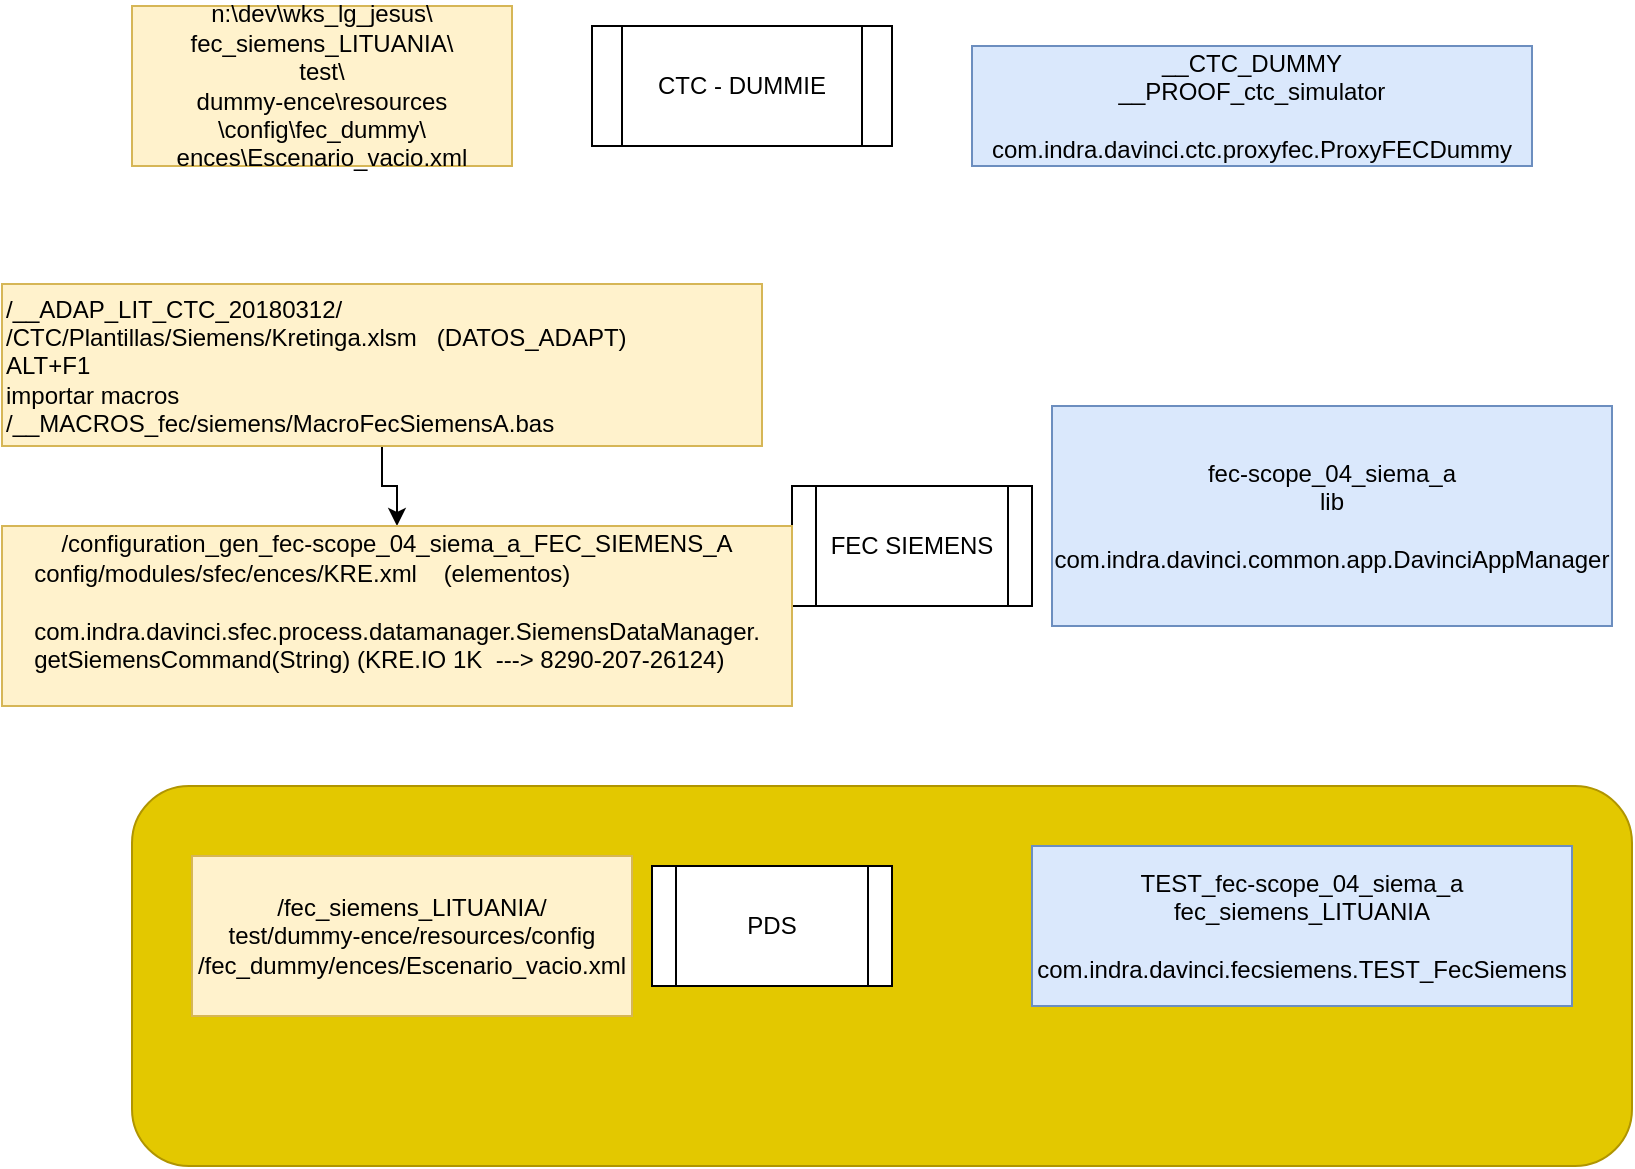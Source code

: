 <mxfile version="15.2.7" type="github">
  <diagram id="R2lEEEUBdFMjLlhIrx00" name="Page-1">
    <mxGraphModel dx="1632" dy="746" grid="1" gridSize="10" guides="1" tooltips="1" connect="1" arrows="1" fold="1" page="1" pageScale="1" pageWidth="850" pageHeight="1100" math="0" shadow="0" extFonts="Permanent Marker^https://fonts.googleapis.com/css?family=Permanent+Marker">
      <root>
        <mxCell id="0" />
        <mxCell id="1" parent="0" />
        <mxCell id="QB4yElVCB4v4jR-u9dC9-13" value="" style="rounded=1;whiteSpace=wrap;html=1;fillColor=#e3c800;strokeColor=#B09500;fontColor=#000000;" parent="1" vertex="1">
          <mxGeometry x="50" y="490" width="750" height="190" as="geometry" />
        </mxCell>
        <mxCell id="QB4yElVCB4v4jR-u9dC9-5" value="FEC SIEMENS" style="shape=process;whiteSpace=wrap;html=1;backgroundOutline=1;" parent="1" vertex="1">
          <mxGeometry x="380" y="340" width="120" height="60" as="geometry" />
        </mxCell>
        <mxCell id="QB4yElVCB4v4jR-u9dC9-6" value="CTC - DUMMIE" style="shape=process;whiteSpace=wrap;html=1;backgroundOutline=1;" parent="1" vertex="1">
          <mxGeometry x="280" y="110" width="150" height="60" as="geometry" />
        </mxCell>
        <mxCell id="QB4yElVCB4v4jR-u9dC9-7" value="PDS" style="shape=process;whiteSpace=wrap;html=1;backgroundOutline=1;" parent="1" vertex="1">
          <mxGeometry x="310" y="530" width="120" height="60" as="geometry" />
        </mxCell>
        <mxCell id="QB4yElVCB4v4jR-u9dC9-8" value="TEST_fec-scope_04_siema_a&lt;br&gt;fec_siemens_LITUANIA&lt;br&gt;&lt;br&gt;com.indra.davinci.fecsiemens.TEST_FecSiemens&lt;br&gt;" style="text;html=1;strokeColor=#6c8ebf;fillColor=#dae8fc;align=center;verticalAlign=middle;whiteSpace=wrap;rounded=0;" parent="1" vertex="1">
          <mxGeometry x="500" y="520" width="270" height="80" as="geometry" />
        </mxCell>
        <mxCell id="QB4yElVCB4v4jR-u9dC9-9" value="fec-scope_04_siema_a&lt;br&gt;lib&lt;br&gt;&lt;br&gt;com.indra.davinci.common.app.DavinciAppManager" style="text;html=1;strokeColor=#6c8ebf;fillColor=#dae8fc;align=center;verticalAlign=middle;whiteSpace=wrap;rounded=0;" parent="1" vertex="1">
          <mxGeometry x="510" y="300" width="280" height="110" as="geometry" />
        </mxCell>
        <mxCell id="QB4yElVCB4v4jR-u9dC9-10" value="__CTC_DUMMY&lt;br&gt;__PROOF_ctc_simulator&lt;br&gt;&lt;br&gt;com.indra.davinci.ctc.proxyfec.ProxyFECDummy" style="text;html=1;strokeColor=#6c8ebf;fillColor=#dae8fc;align=center;verticalAlign=middle;whiteSpace=wrap;rounded=0;" parent="1" vertex="1">
          <mxGeometry x="470" y="120" width="280" height="60" as="geometry" />
        </mxCell>
        <mxCell id="QB4yElVCB4v4jR-u9dC9-11" value="/fec_siemens_LITUANIA/&lt;br&gt;test/dummy-ence/resources/config&lt;br&gt;/fec_dummy/ences/Escenario_vacio.xml" style="text;html=1;strokeColor=#d6b656;fillColor=#fff2cc;align=center;verticalAlign=middle;whiteSpace=wrap;rounded=0;" parent="1" vertex="1">
          <mxGeometry x="80" y="525" width="220" height="80" as="geometry" />
        </mxCell>
        <mxCell id="QDFLQy48Gwb5qH2AuqSx-1" value="n:\dev\wks_lg_jesus\&lt;br&gt;fec_siemens_LITUANIA\&lt;br&gt;test\&lt;br&gt;dummy-ence\resources&lt;br&gt;\config\fec_dummy\&lt;br&gt;ences\Escenario_vacio.xml" style="text;html=1;strokeColor=#d6b656;fillColor=#fff2cc;align=center;verticalAlign=middle;whiteSpace=wrap;rounded=0;" parent="1" vertex="1">
          <mxGeometry x="50" y="100" width="190" height="80" as="geometry" />
        </mxCell>
        <mxCell id="sruSKKzcnbRnCq-W4u0y-1" style="edgeStyle=orthogonalEdgeStyle;rounded=0;orthogonalLoop=1;jettySize=auto;html=1;exitX=0.5;exitY=1;exitDx=0;exitDy=0;entryX=0.5;entryY=0;entryDx=0;entryDy=0;" parent="1" source="QDFLQy48Gwb5qH2AuqSx-2" target="pC3ntmLX9uvUexjrenxn-2" edge="1">
          <mxGeometry relative="1" as="geometry" />
        </mxCell>
        <mxCell id="QDFLQy48Gwb5qH2AuqSx-2" value="/__ADAP_LIT_CTC_20180312/&lt;br&gt;/CTC/Plantillas/Siemens/Kretinga.xlsm&amp;nbsp; &amp;nbsp;(DATOS_ADAPT)&lt;br&gt;ALT+F1&lt;br&gt;importar macros&lt;br&gt;/__MACROS_fec/siemens/MacroFecSiemensA.bas&lt;br&gt;" style="text;html=1;strokeColor=#d6b656;fillColor=#fff2cc;align=left;verticalAlign=middle;whiteSpace=wrap;rounded=0;" parent="1" vertex="1">
          <mxGeometry x="-15" y="239" width="380" height="81" as="geometry" />
        </mxCell>
        <mxCell id="pC3ntmLX9uvUexjrenxn-2" value="/configuration_gen_fec-scope_04_siema_a_FEC_SIEMENS_A&lt;br&gt;&lt;div style=&quot;text-align: left&quot;&gt;&lt;span&gt;config/modules/sfec/ences/KRE.xml&amp;nbsp; &amp;nbsp; (elementos)&lt;/span&gt;&lt;/div&gt;&lt;div style=&quot;text-align: left&quot;&gt;&lt;span&gt;&lt;br&gt;&lt;/span&gt;&lt;/div&gt;&lt;div style=&quot;text-align: left&quot;&gt;&lt;span&gt;com.indra.davinci.sfec.process.datamanager.SiemensDataManager.&lt;/span&gt;&lt;/div&gt;&lt;div style=&quot;text-align: left&quot;&gt;&lt;span&gt;getSiemensCommand(String) (&lt;/span&gt;&lt;span&gt;KRE.IO 1K&amp;nbsp; ---&amp;gt;&amp;nbsp;&lt;/span&gt;&lt;span&gt;8290-207-26124)&lt;/span&gt;&lt;/div&gt;&lt;div style=&quot;text-align: left&quot;&gt;&lt;span&gt;&lt;br&gt;&lt;/span&gt;&lt;/div&gt;" style="text;html=1;strokeColor=#d6b656;fillColor=#fff2cc;align=center;verticalAlign=middle;whiteSpace=wrap;rounded=0;" parent="1" vertex="1">
          <mxGeometry x="-15" y="360" width="395" height="90" as="geometry" />
        </mxCell>
      </root>
    </mxGraphModel>
  </diagram>
</mxfile>
